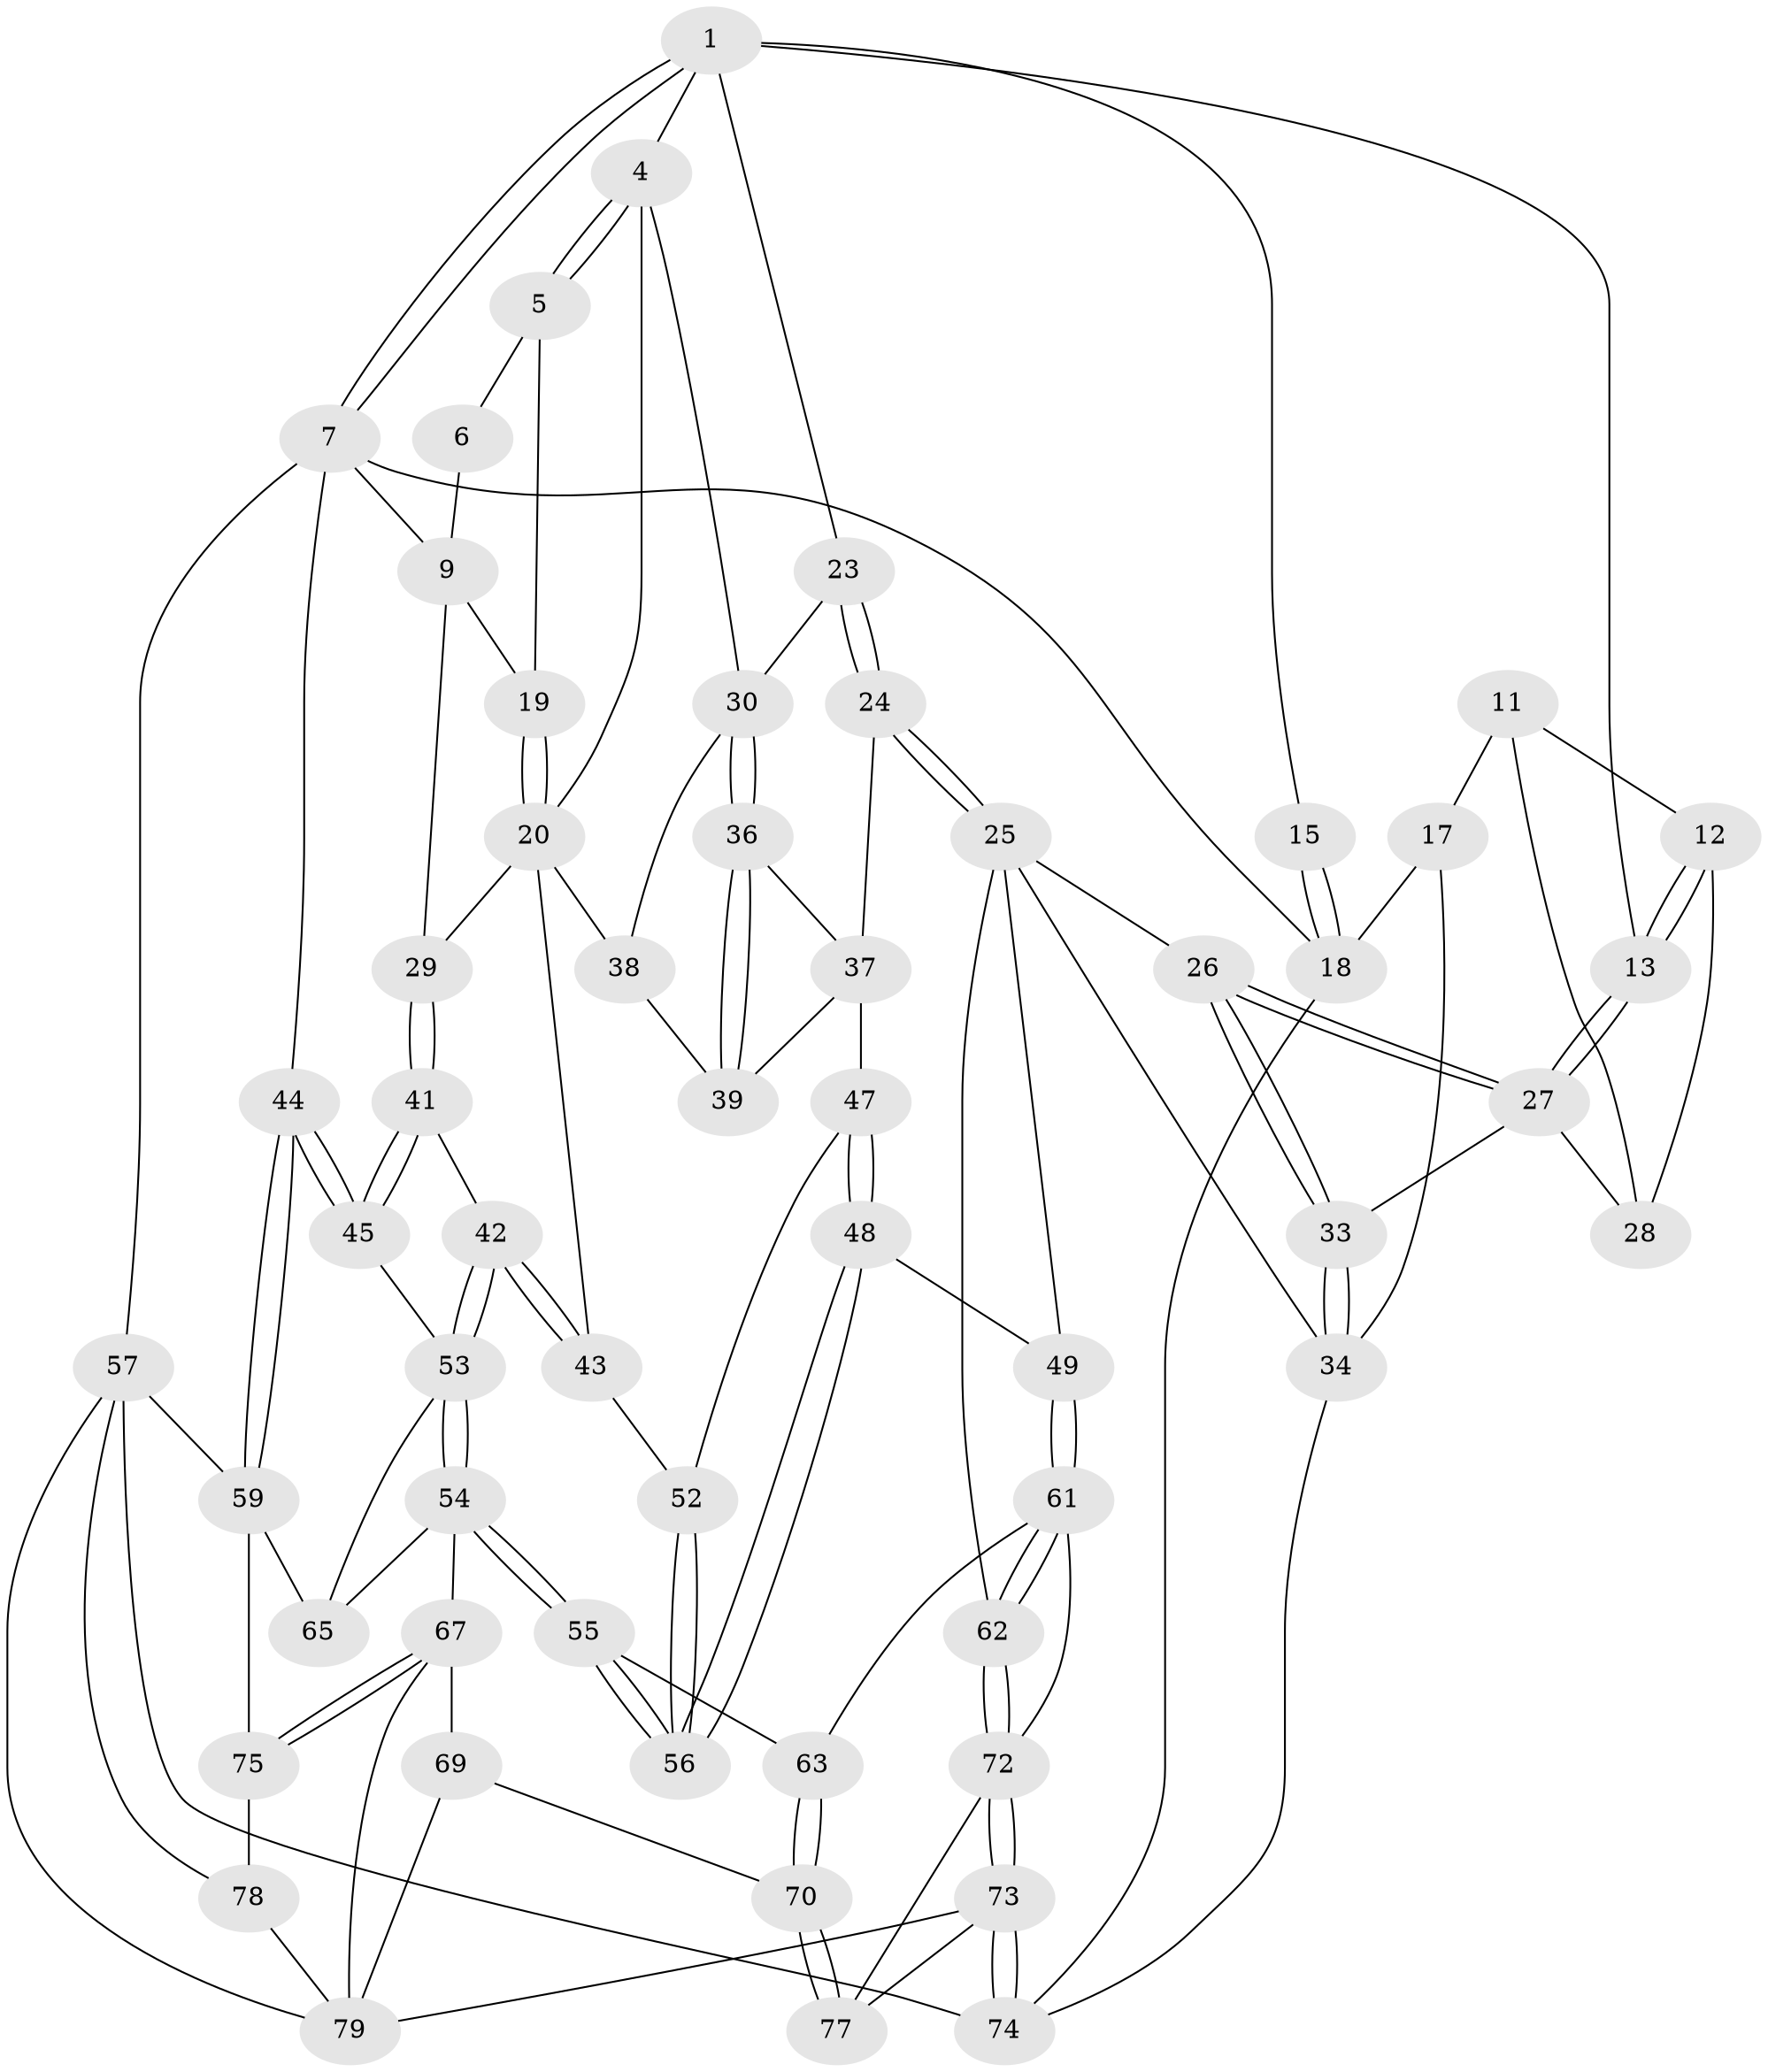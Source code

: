 // original degree distribution, {4: 0.25609756097560976, 5: 0.45121951219512196, 6: 0.25609756097560976, 3: 0.036585365853658534}
// Generated by graph-tools (version 1.1) at 2025/21/03/04/25 18:21:15]
// undirected, 57 vertices, 131 edges
graph export_dot {
graph [start="1"]
  node [color=gray90,style=filled];
  1 [pos="+0.8399468616525968+0",super="+2"];
  4 [pos="+0.6672359336634286+0.0856525807114482",super="+22"];
  5 [pos="+0.7507793254443162+0.04136773714744397"];
  6 [pos="+0.8328814985523681+0"];
  7 [pos="+1+0",super="+8"];
  9 [pos="+0.9191162027469425+0.10932092437612567",super="+10"];
  11 [pos="+0.07940068897438701+0.03794400225824243",super="+16"];
  12 [pos="+0.1313737796913974+0.07823510160529491"];
  13 [pos="+0.22227718466531315+0.0628925524848205"];
  15 [pos="+0+0"];
  17 [pos="+0+0.10759771349511436"];
  18 [pos="+0+0"];
  19 [pos="+0.7753249572753089+0.07375385028023125"];
  20 [pos="+0.8034576197871369+0.17847859022464768",super="+21"];
  23 [pos="+0.4350365678050146+0"];
  24 [pos="+0.3374300577827282+0.22362421459365467"];
  25 [pos="+0.3138206069548339+0.22891629105316597",super="+50"];
  26 [pos="+0.2672054430206433+0.1984043306846469"];
  27 [pos="+0.22542427496867526+0.12581989744766658",super="+32"];
  28 [pos="+0.07470845056856086+0.12008727191111697"];
  29 [pos="+0.8675448176189182+0.1858810179274572"];
  30 [pos="+0.490447213212549+0.1057827757664444",super="+31"];
  33 [pos="+0.05301897578097748+0.35726480934344307"];
  34 [pos="+0+0.4421779560622173",super="+35"];
  36 [pos="+0.47281124507404565+0.15147787748352623"];
  37 [pos="+0.3687680713991248+0.2304876087667643",super="+46"];
  38 [pos="+0.5654863343265821+0.22478124767186916"];
  39 [pos="+0.505715929626098+0.2782022308286726"];
  41 [pos="+0.8917526150775853+0.2340777518343549"];
  42 [pos="+0.7555970492616814+0.37710287687984223"];
  43 [pos="+0.6993290105687854+0.32854623981080017"];
  44 [pos="+1+0.4243775253808635"];
  45 [pos="+1+0.4245567523925635"];
  47 [pos="+0.48896421867228057+0.34846546436573844"];
  48 [pos="+0.4746104758368361+0.3843369955596906"];
  49 [pos="+0.41957248665486985+0.4204681348479083"];
  52 [pos="+0.6969965105486192+0.32943082575528987"];
  53 [pos="+0.785238770279437+0.4254624902987361",super="+60"];
  54 [pos="+0.6655726326073702+0.5903155245025258",super="+66"];
  55 [pos="+0.6113401556692099+0.5714968330365915"];
  56 [pos="+0.5796860586284438+0.491101870925594"];
  57 [pos="+1+1",super="+58"];
  59 [pos="+1+0.6170501250790735",super="+71"];
  61 [pos="+0.3316209153376156+0.5578039970040617",super="+64"];
  62 [pos="+0.15903932463086368+0.5557199048714876"];
  63 [pos="+0.5210424659222992+0.6060621834346798"];
  65 [pos="+0.8860887138368027+0.6113496570283425"];
  67 [pos="+0.7107277404296941+0.7199182962375951",super="+68"];
  69 [pos="+0.680962255503839+0.8235448833576708"];
  70 [pos="+0.5170040558492374+0.9243080361571554"];
  72 [pos="+0.15592331200358917+0.7207081200520069",super="+76"];
  73 [pos="+0.0713127736721289+1",super="+80"];
  74 [pos="+0+1"];
  75 [pos="+0.92166346109758+0.7276252431001794"];
  77 [pos="+0.48068151695004624+0.9583903437630443"];
  78 [pos="+0.9445120863217515+0.7647783957532388"];
  79 [pos="+0.8134740259186894+0.8656369647271597",super="+81"];
  1 -- 7;
  1 -- 7;
  1 -- 4;
  1 -- 23;
  1 -- 13;
  1 -- 15;
  4 -- 5;
  4 -- 5;
  4 -- 30;
  4 -- 20;
  5 -- 6;
  5 -- 19;
  6 -- 9;
  7 -- 18;
  7 -- 57;
  7 -- 9;
  7 -- 44;
  9 -- 29;
  9 -- 19;
  11 -- 12;
  11 -- 17;
  11 -- 28;
  12 -- 13;
  12 -- 13;
  12 -- 28;
  13 -- 27;
  13 -- 27;
  15 -- 18;
  15 -- 18;
  17 -- 18;
  17 -- 34;
  18 -- 74;
  19 -- 20;
  19 -- 20;
  20 -- 29;
  20 -- 43;
  20 -- 38;
  23 -- 24;
  23 -- 24;
  23 -- 30;
  24 -- 25;
  24 -- 25;
  24 -- 37;
  25 -- 26;
  25 -- 34;
  25 -- 62;
  25 -- 49;
  26 -- 27;
  26 -- 27;
  26 -- 33;
  26 -- 33;
  27 -- 33;
  27 -- 28;
  29 -- 41;
  29 -- 41;
  30 -- 36;
  30 -- 36;
  30 -- 38;
  33 -- 34;
  33 -- 34;
  34 -- 74;
  36 -- 37;
  36 -- 39;
  36 -- 39;
  37 -- 47;
  37 -- 39;
  38 -- 39;
  41 -- 42;
  41 -- 45;
  41 -- 45;
  42 -- 43;
  42 -- 43;
  42 -- 53;
  42 -- 53;
  43 -- 52;
  44 -- 45;
  44 -- 45;
  44 -- 59;
  44 -- 59;
  45 -- 53;
  47 -- 48;
  47 -- 48;
  47 -- 52;
  48 -- 49;
  48 -- 56;
  48 -- 56;
  49 -- 61;
  49 -- 61;
  52 -- 56;
  52 -- 56;
  53 -- 54;
  53 -- 54;
  53 -- 65;
  54 -- 55;
  54 -- 55;
  54 -- 65;
  54 -- 67;
  55 -- 56;
  55 -- 56;
  55 -- 63;
  57 -- 74;
  57 -- 79;
  57 -- 59;
  57 -- 78;
  59 -- 65;
  59 -- 75;
  61 -- 62;
  61 -- 62;
  61 -- 72;
  61 -- 63;
  62 -- 72;
  62 -- 72;
  63 -- 70;
  63 -- 70;
  67 -- 75;
  67 -- 75;
  67 -- 69;
  67 -- 79;
  69 -- 70;
  69 -- 79;
  70 -- 77;
  70 -- 77;
  72 -- 73;
  72 -- 73;
  72 -- 77;
  73 -- 74;
  73 -- 74;
  73 -- 77;
  73 -- 79;
  75 -- 78;
  78 -- 79;
}
